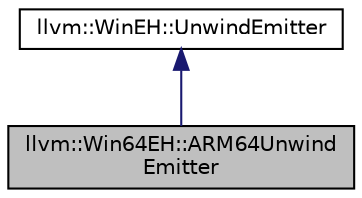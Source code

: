 digraph "llvm::Win64EH::ARM64UnwindEmitter"
{
 // LATEX_PDF_SIZE
  bgcolor="transparent";
  edge [fontname="Helvetica",fontsize="10",labelfontname="Helvetica",labelfontsize="10"];
  node [fontname="Helvetica",fontsize="10",shape=record];
  Node1 [label="llvm::Win64EH::ARM64Unwind\lEmitter",height=0.2,width=0.4,color="black", fillcolor="grey75", style="filled", fontcolor="black",tooltip=" "];
  Node2 -> Node1 [dir="back",color="midnightblue",fontsize="10",style="solid",fontname="Helvetica"];
  Node2 [label="llvm::WinEH::UnwindEmitter",height=0.2,width=0.4,color="black",URL="$classllvm_1_1WinEH_1_1UnwindEmitter.html",tooltip=" "];
}
